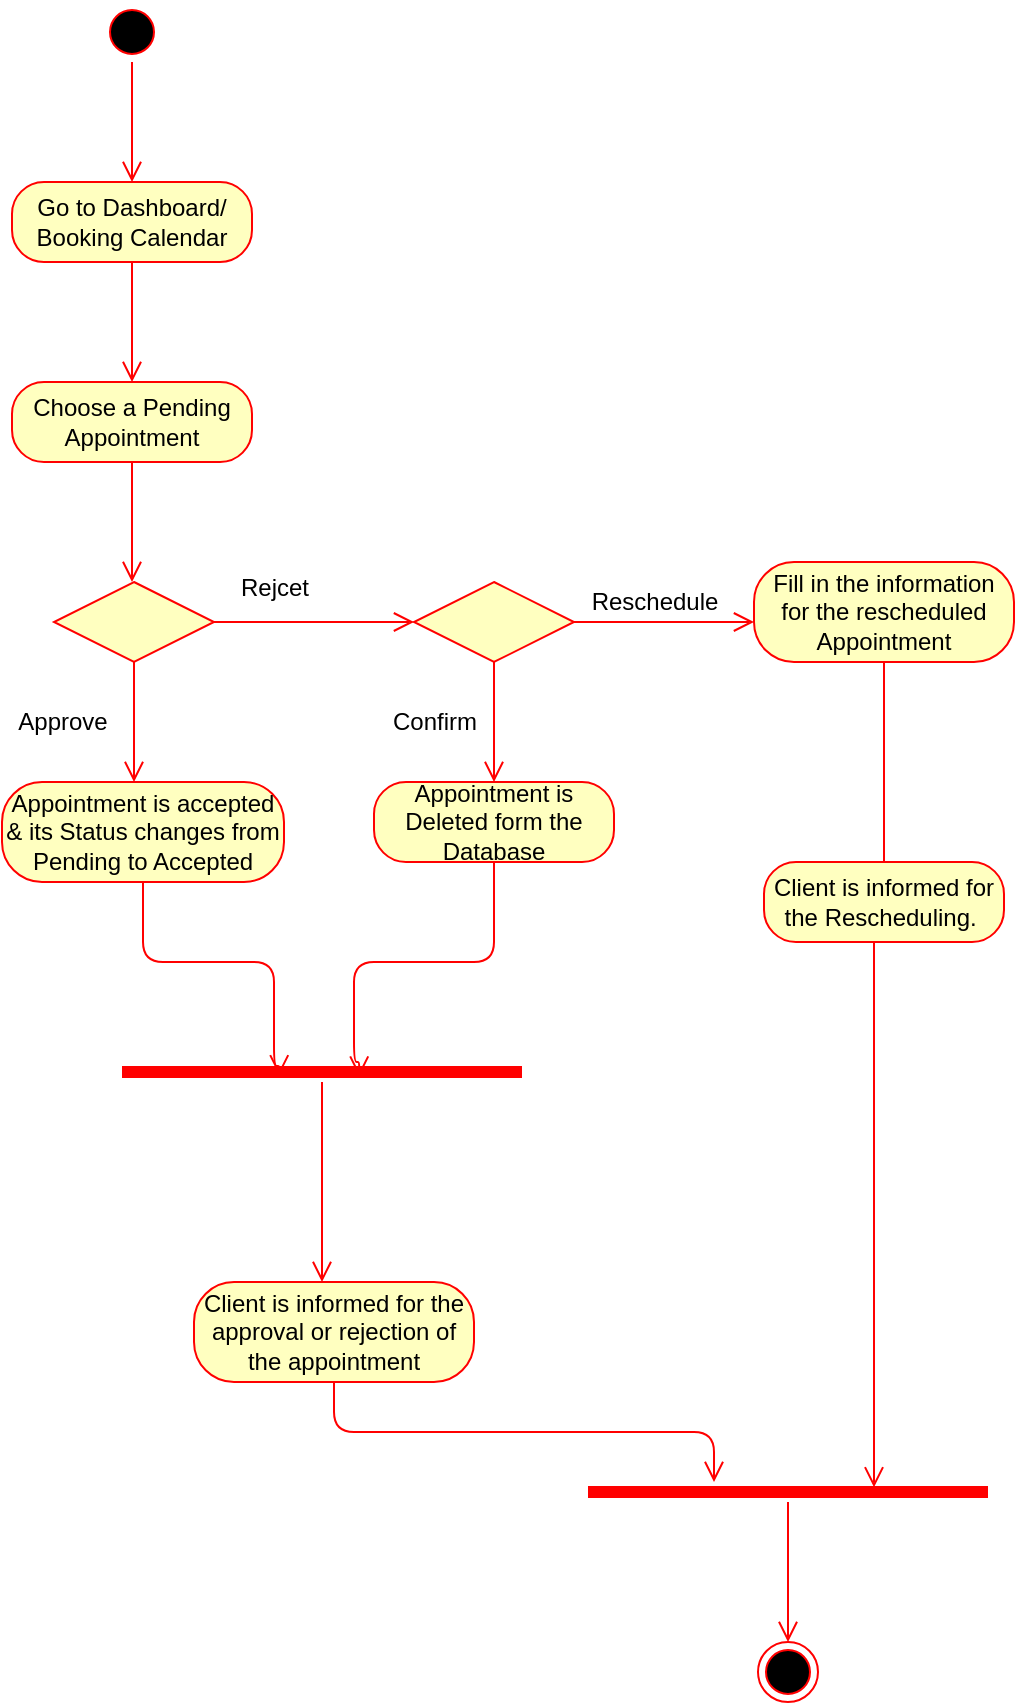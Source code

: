 <mxfile version="13.0.9" type="github">
  <diagram id="37Js4hQtQI7ZXpH2cMoo" name="Page-1">
    <mxGraphModel dx="782" dy="469" grid="1" gridSize="10" guides="1" tooltips="1" connect="1" arrows="1" fold="1" page="1" pageScale="1" pageWidth="827" pageHeight="1169" math="0" shadow="0">
      <root>
        <mxCell id="0" />
        <mxCell id="1" parent="0" />
        <mxCell id="VJLdOgrYn-XbgZyUld-y-1" value="" style="ellipse;html=1;shape=startState;fillColor=#000000;strokeColor=#ff0000;" vertex="1" parent="1">
          <mxGeometry x="384" y="10" width="30" height="30" as="geometry" />
        </mxCell>
        <mxCell id="VJLdOgrYn-XbgZyUld-y-2" value="" style="edgeStyle=orthogonalEdgeStyle;html=1;verticalAlign=bottom;endArrow=open;endSize=8;strokeColor=#ff0000;" edge="1" source="VJLdOgrYn-XbgZyUld-y-1" parent="1">
          <mxGeometry relative="1" as="geometry">
            <mxPoint x="399" y="100" as="targetPoint" />
          </mxGeometry>
        </mxCell>
        <mxCell id="VJLdOgrYn-XbgZyUld-y-3" value="Go to Dashboard/ Booking Calendar" style="rounded=1;whiteSpace=wrap;html=1;arcSize=40;fontColor=#000000;fillColor=#ffffc0;strokeColor=#ff0000;" vertex="1" parent="1">
          <mxGeometry x="339" y="100" width="120" height="40" as="geometry" />
        </mxCell>
        <mxCell id="VJLdOgrYn-XbgZyUld-y-4" value="" style="edgeStyle=orthogonalEdgeStyle;html=1;verticalAlign=bottom;endArrow=open;endSize=8;strokeColor=#ff0000;" edge="1" source="VJLdOgrYn-XbgZyUld-y-3" parent="1">
          <mxGeometry relative="1" as="geometry">
            <mxPoint x="399" y="200" as="targetPoint" />
          </mxGeometry>
        </mxCell>
        <mxCell id="VJLdOgrYn-XbgZyUld-y-5" value="Choose a Pending Appointment" style="rounded=1;whiteSpace=wrap;html=1;arcSize=40;fontColor=#000000;fillColor=#ffffc0;strokeColor=#ff0000;" vertex="1" parent="1">
          <mxGeometry x="339" y="200" width="120" height="40" as="geometry" />
        </mxCell>
        <mxCell id="VJLdOgrYn-XbgZyUld-y-6" value="" style="edgeStyle=orthogonalEdgeStyle;html=1;verticalAlign=bottom;endArrow=open;endSize=8;strokeColor=#ff0000;" edge="1" source="VJLdOgrYn-XbgZyUld-y-5" parent="1">
          <mxGeometry relative="1" as="geometry">
            <mxPoint x="399" y="300" as="targetPoint" />
          </mxGeometry>
        </mxCell>
        <mxCell id="VJLdOgrYn-XbgZyUld-y-7" value="" style="rhombus;whiteSpace=wrap;html=1;fillColor=#ffffc0;strokeColor=#ff0000;" vertex="1" parent="1">
          <mxGeometry x="360" y="300" width="80" height="40" as="geometry" />
        </mxCell>
        <mxCell id="VJLdOgrYn-XbgZyUld-y-8" value="" style="edgeStyle=orthogonalEdgeStyle;html=1;align=left;verticalAlign=bottom;endArrow=open;endSize=8;strokeColor=#ff0000;" edge="1" source="VJLdOgrYn-XbgZyUld-y-7" parent="1">
          <mxGeometry x="-1" relative="1" as="geometry">
            <mxPoint x="540" y="320" as="targetPoint" />
          </mxGeometry>
        </mxCell>
        <mxCell id="VJLdOgrYn-XbgZyUld-y-9" value="" style="edgeStyle=orthogonalEdgeStyle;html=1;align=left;verticalAlign=top;endArrow=open;endSize=8;strokeColor=#ff0000;" edge="1" source="VJLdOgrYn-XbgZyUld-y-7" parent="1">
          <mxGeometry x="-1" relative="1" as="geometry">
            <mxPoint x="400" y="400" as="targetPoint" />
          </mxGeometry>
        </mxCell>
        <mxCell id="VJLdOgrYn-XbgZyUld-y-10" value="Approve" style="text;html=1;align=center;verticalAlign=middle;resizable=0;points=[];autosize=1;" vertex="1" parent="1">
          <mxGeometry x="334" y="360" width="60" height="20" as="geometry" />
        </mxCell>
        <mxCell id="VJLdOgrYn-XbgZyUld-y-11" value="Rejcet" style="text;html=1;align=center;verticalAlign=middle;resizable=0;points=[];autosize=1;" vertex="1" parent="1">
          <mxGeometry x="445" y="293" width="50" height="20" as="geometry" />
        </mxCell>
        <mxCell id="VJLdOgrYn-XbgZyUld-y-12" value="Appointment is accepted &amp;amp; its Status changes from Pending to Accepted" style="rounded=1;whiteSpace=wrap;html=1;arcSize=40;fontColor=#000000;fillColor=#ffffc0;strokeColor=#ff0000;" vertex="1" parent="1">
          <mxGeometry x="334" y="400" width="141" height="50" as="geometry" />
        </mxCell>
        <mxCell id="VJLdOgrYn-XbgZyUld-y-13" value="" style="edgeStyle=orthogonalEdgeStyle;html=1;verticalAlign=bottom;endArrow=open;endSize=8;strokeColor=#ff0000;exitX=0.5;exitY=1;exitDx=0;exitDy=0;entryX=0.393;entryY=0.667;entryDx=0;entryDy=0;entryPerimeter=0;" edge="1" source="VJLdOgrYn-XbgZyUld-y-12" parent="1" target="VJLdOgrYn-XbgZyUld-y-25">
          <mxGeometry relative="1" as="geometry">
            <mxPoint x="472" y="520" as="targetPoint" />
            <Array as="points">
              <mxPoint x="405" y="490" />
              <mxPoint x="470" y="490" />
              <mxPoint x="470" y="542" />
              <mxPoint x="473" y="542" />
            </Array>
          </mxGeometry>
        </mxCell>
        <mxCell id="VJLdOgrYn-XbgZyUld-y-14" value="Client is informed for the approval or rejection of the appointment" style="rounded=1;whiteSpace=wrap;html=1;arcSize=40;fontColor=#000000;fillColor=#ffffc0;strokeColor=#ff0000;" vertex="1" parent="1">
          <mxGeometry x="430" y="650" width="140" height="50" as="geometry" />
        </mxCell>
        <mxCell id="VJLdOgrYn-XbgZyUld-y-15" value="" style="edgeStyle=orthogonalEdgeStyle;html=1;verticalAlign=bottom;endArrow=open;endSize=8;strokeColor=#ff0000;exitX=0.5;exitY=1;exitDx=0;exitDy=0;entryX=0.315;entryY=0;entryDx=0;entryDy=0;entryPerimeter=0;" edge="1" source="VJLdOgrYn-XbgZyUld-y-14" parent="1" target="VJLdOgrYn-XbgZyUld-y-34">
          <mxGeometry relative="1" as="geometry">
            <mxPoint x="502" y="710" as="targetPoint" />
          </mxGeometry>
        </mxCell>
        <mxCell id="VJLdOgrYn-XbgZyUld-y-16" value="" style="rhombus;whiteSpace=wrap;html=1;fillColor=#ffffc0;strokeColor=#ff0000;" vertex="1" parent="1">
          <mxGeometry x="540" y="300" width="80" height="40" as="geometry" />
        </mxCell>
        <mxCell id="VJLdOgrYn-XbgZyUld-y-18" value="" style="edgeStyle=orthogonalEdgeStyle;html=1;align=left;verticalAlign=top;endArrow=open;endSize=8;strokeColor=#ff0000;" edge="1" source="VJLdOgrYn-XbgZyUld-y-16" parent="1">
          <mxGeometry x="0.333" y="260" relative="1" as="geometry">
            <mxPoint x="580" y="400" as="targetPoint" />
            <mxPoint as="offset" />
          </mxGeometry>
        </mxCell>
        <mxCell id="VJLdOgrYn-XbgZyUld-y-19" value="" style="edgeStyle=orthogonalEdgeStyle;html=1;align=left;verticalAlign=top;endArrow=open;endSize=8;strokeColor=#ff0000;exitX=1;exitY=0.5;exitDx=0;exitDy=0;" edge="1" parent="1" source="VJLdOgrYn-XbgZyUld-y-16">
          <mxGeometry x="0.333" y="260" relative="1" as="geometry">
            <mxPoint x="710" y="320" as="targetPoint" />
            <mxPoint x="590" y="350" as="sourcePoint" />
            <mxPoint as="offset" />
          </mxGeometry>
        </mxCell>
        <mxCell id="VJLdOgrYn-XbgZyUld-y-21" value="Confirm" style="text;html=1;align=center;verticalAlign=middle;resizable=0;points=[];autosize=1;" vertex="1" parent="1">
          <mxGeometry x="520" y="360" width="60" height="20" as="geometry" />
        </mxCell>
        <mxCell id="VJLdOgrYn-XbgZyUld-y-22" value="Reschedule" style="text;html=1;align=center;verticalAlign=middle;resizable=0;points=[];autosize=1;" vertex="1" parent="1">
          <mxGeometry x="620" y="300" width="80" height="20" as="geometry" />
        </mxCell>
        <mxCell id="VJLdOgrYn-XbgZyUld-y-23" value="Appointment is Deleted form the Database" style="rounded=1;whiteSpace=wrap;html=1;arcSize=40;fontColor=#000000;fillColor=#ffffc0;strokeColor=#ff0000;" vertex="1" parent="1">
          <mxGeometry x="520" y="400" width="120" height="40" as="geometry" />
        </mxCell>
        <mxCell id="VJLdOgrYn-XbgZyUld-y-24" value="" style="edgeStyle=orthogonalEdgeStyle;html=1;verticalAlign=bottom;endArrow=open;endSize=8;strokeColor=#ff0000;exitX=0.5;exitY=1;exitDx=0;exitDy=0;entryX=0.593;entryY=0.733;entryDx=0;entryDy=0;entryPerimeter=0;" edge="1" source="VJLdOgrYn-XbgZyUld-y-23" parent="1" target="VJLdOgrYn-XbgZyUld-y-25">
          <mxGeometry relative="1" as="geometry">
            <mxPoint x="510" y="530" as="targetPoint" />
            <Array as="points">
              <mxPoint x="580" y="490" />
              <mxPoint x="510" y="490" />
              <mxPoint x="510" y="540" />
              <mxPoint x="513" y="540" />
            </Array>
          </mxGeometry>
        </mxCell>
        <mxCell id="VJLdOgrYn-XbgZyUld-y-25" value="" style="shape=line;html=1;strokeWidth=6;strokeColor=#ff0000;" vertex="1" parent="1">
          <mxGeometry x="394" y="540" width="200" height="10" as="geometry" />
        </mxCell>
        <mxCell id="VJLdOgrYn-XbgZyUld-y-26" value="" style="edgeStyle=orthogonalEdgeStyle;html=1;verticalAlign=bottom;endArrow=open;endSize=8;strokeColor=#ff0000;" edge="1" source="VJLdOgrYn-XbgZyUld-y-25" parent="1">
          <mxGeometry relative="1" as="geometry">
            <mxPoint x="494" y="650" as="targetPoint" />
            <Array as="points">
              <mxPoint x="494" y="650" />
            </Array>
          </mxGeometry>
        </mxCell>
        <mxCell id="VJLdOgrYn-XbgZyUld-y-30" value="Fill in the information for the rescheduled Appointment" style="rounded=1;whiteSpace=wrap;html=1;arcSize=40;fontColor=#000000;fillColor=#ffffc0;strokeColor=#ff0000;" vertex="1" parent="1">
          <mxGeometry x="710" y="290" width="130" height="50" as="geometry" />
        </mxCell>
        <mxCell id="VJLdOgrYn-XbgZyUld-y-31" value="" style="edgeStyle=orthogonalEdgeStyle;html=1;verticalAlign=bottom;endArrow=open;endSize=8;strokeColor=#ff0000;" edge="1" source="VJLdOgrYn-XbgZyUld-y-30" parent="1">
          <mxGeometry relative="1" as="geometry">
            <mxPoint x="775" y="460" as="targetPoint" />
          </mxGeometry>
        </mxCell>
        <mxCell id="VJLdOgrYn-XbgZyUld-y-32" value="Client is informed for the Rescheduling.&amp;nbsp;" style="rounded=1;whiteSpace=wrap;html=1;arcSize=40;fontColor=#000000;fillColor=#ffffc0;strokeColor=#ff0000;" vertex="1" parent="1">
          <mxGeometry x="715" y="440" width="120" height="40" as="geometry" />
        </mxCell>
        <mxCell id="VJLdOgrYn-XbgZyUld-y-33" value="" style="edgeStyle=orthogonalEdgeStyle;html=1;verticalAlign=bottom;endArrow=open;endSize=8;strokeColor=#ff0000;entryX=0.715;entryY=0.267;entryDx=0;entryDy=0;entryPerimeter=0;" edge="1" source="VJLdOgrYn-XbgZyUld-y-32" parent="1" target="VJLdOgrYn-XbgZyUld-y-34">
          <mxGeometry relative="1" as="geometry">
            <mxPoint x="775" y="560" as="targetPoint" />
            <Array as="points">
              <mxPoint x="770" y="530" />
              <mxPoint x="770" y="530" />
            </Array>
          </mxGeometry>
        </mxCell>
        <mxCell id="VJLdOgrYn-XbgZyUld-y-34" value="" style="shape=line;html=1;strokeWidth=6;strokeColor=#ff0000;" vertex="1" parent="1">
          <mxGeometry x="627" y="750" width="200" height="10" as="geometry" />
        </mxCell>
        <mxCell id="VJLdOgrYn-XbgZyUld-y-35" value="" style="edgeStyle=orthogonalEdgeStyle;html=1;verticalAlign=bottom;endArrow=open;endSize=8;strokeColor=#ff0000;" edge="1" source="VJLdOgrYn-XbgZyUld-y-34" parent="1">
          <mxGeometry relative="1" as="geometry">
            <mxPoint x="727" y="830" as="targetPoint" />
          </mxGeometry>
        </mxCell>
        <mxCell id="VJLdOgrYn-XbgZyUld-y-38" value="" style="ellipse;html=1;shape=endState;fillColor=#000000;strokeColor=#ff0000;" vertex="1" parent="1">
          <mxGeometry x="712" y="830" width="30" height="30" as="geometry" />
        </mxCell>
      </root>
    </mxGraphModel>
  </diagram>
</mxfile>
